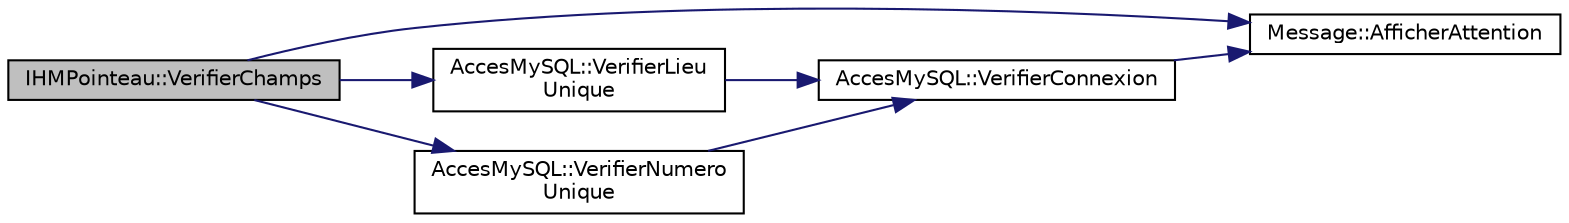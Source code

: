 digraph "IHMPointeau::VerifierChamps"
{
 // LATEX_PDF_SIZE
  edge [fontname="Helvetica",fontsize="10",labelfontname="Helvetica",labelfontsize="10"];
  node [fontname="Helvetica",fontsize="10",shape=record];
  rankdir="LR";
  Node1 [label="IHMPointeau::VerifierChamps",height=0.2,width=0.4,color="black", fillcolor="grey75", style="filled", fontcolor="black",tooltip="IHMPointeau::VerifierChamps Verifie la validité des champs."];
  Node1 -> Node2 [color="midnightblue",fontsize="10",style="solid"];
  Node2 [label="Message::AfficherAttention",height=0.2,width=0.4,color="black", fillcolor="white", style="filled",URL="$class_message.html#ac86f47b97c03cd86df0f23a28ea8a0a9",tooltip="Message::AfficherAttention Permet d'afficher l'information passé en paramètre dans un popup avec une ..."];
  Node1 -> Node3 [color="midnightblue",fontsize="10",style="solid"];
  Node3 [label="AccesMySQL::VerifierLieu\lUnique",height=0.2,width=0.4,color="black", fillcolor="white", style="filled",URL="$class_acces_my_s_q_l.html#a5b67645cdff477c18584cbbaf38c4bb1",tooltip=" "];
  Node3 -> Node4 [color="midnightblue",fontsize="10",style="solid"];
  Node4 [label="AccesMySQL::VerifierConnexion",height=0.2,width=0.4,color="black", fillcolor="white", style="filled",URL="$class_acces_my_s_q_l.html#ae2b42d87939b253b3cccb1a69b49cc51",tooltip=" "];
  Node4 -> Node2 [color="midnightblue",fontsize="10",style="solid"];
  Node1 -> Node5 [color="midnightblue",fontsize="10",style="solid"];
  Node5 [label="AccesMySQL::VerifierNumero\lUnique",height=0.2,width=0.4,color="black", fillcolor="white", style="filled",URL="$class_acces_my_s_q_l.html#ae2fa90a4cc868ca6e6e19999121d0ed1",tooltip="AccesMySQL::VerifierNumeroUnique Vérifie que le numero du pointeau en paramètre est unique dans les p..."];
  Node5 -> Node4 [color="midnightblue",fontsize="10",style="solid"];
}
